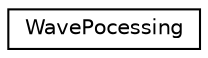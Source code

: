 digraph "Graphical Class Hierarchy"
{
  edge [fontname="Helvetica",fontsize="10",labelfontname="Helvetica",labelfontsize="10"];
  node [fontname="Helvetica",fontsize="10",shape=record];
  rankdir="LR";
  Node1 [label="WavePocessing",height=0.2,width=0.4,color="black", fillcolor="white", style="filled",URL="$dd/d4b/classWavePocessing.html",tooltip="Klasse zum approximieren der Wellengleichung. "];
}

